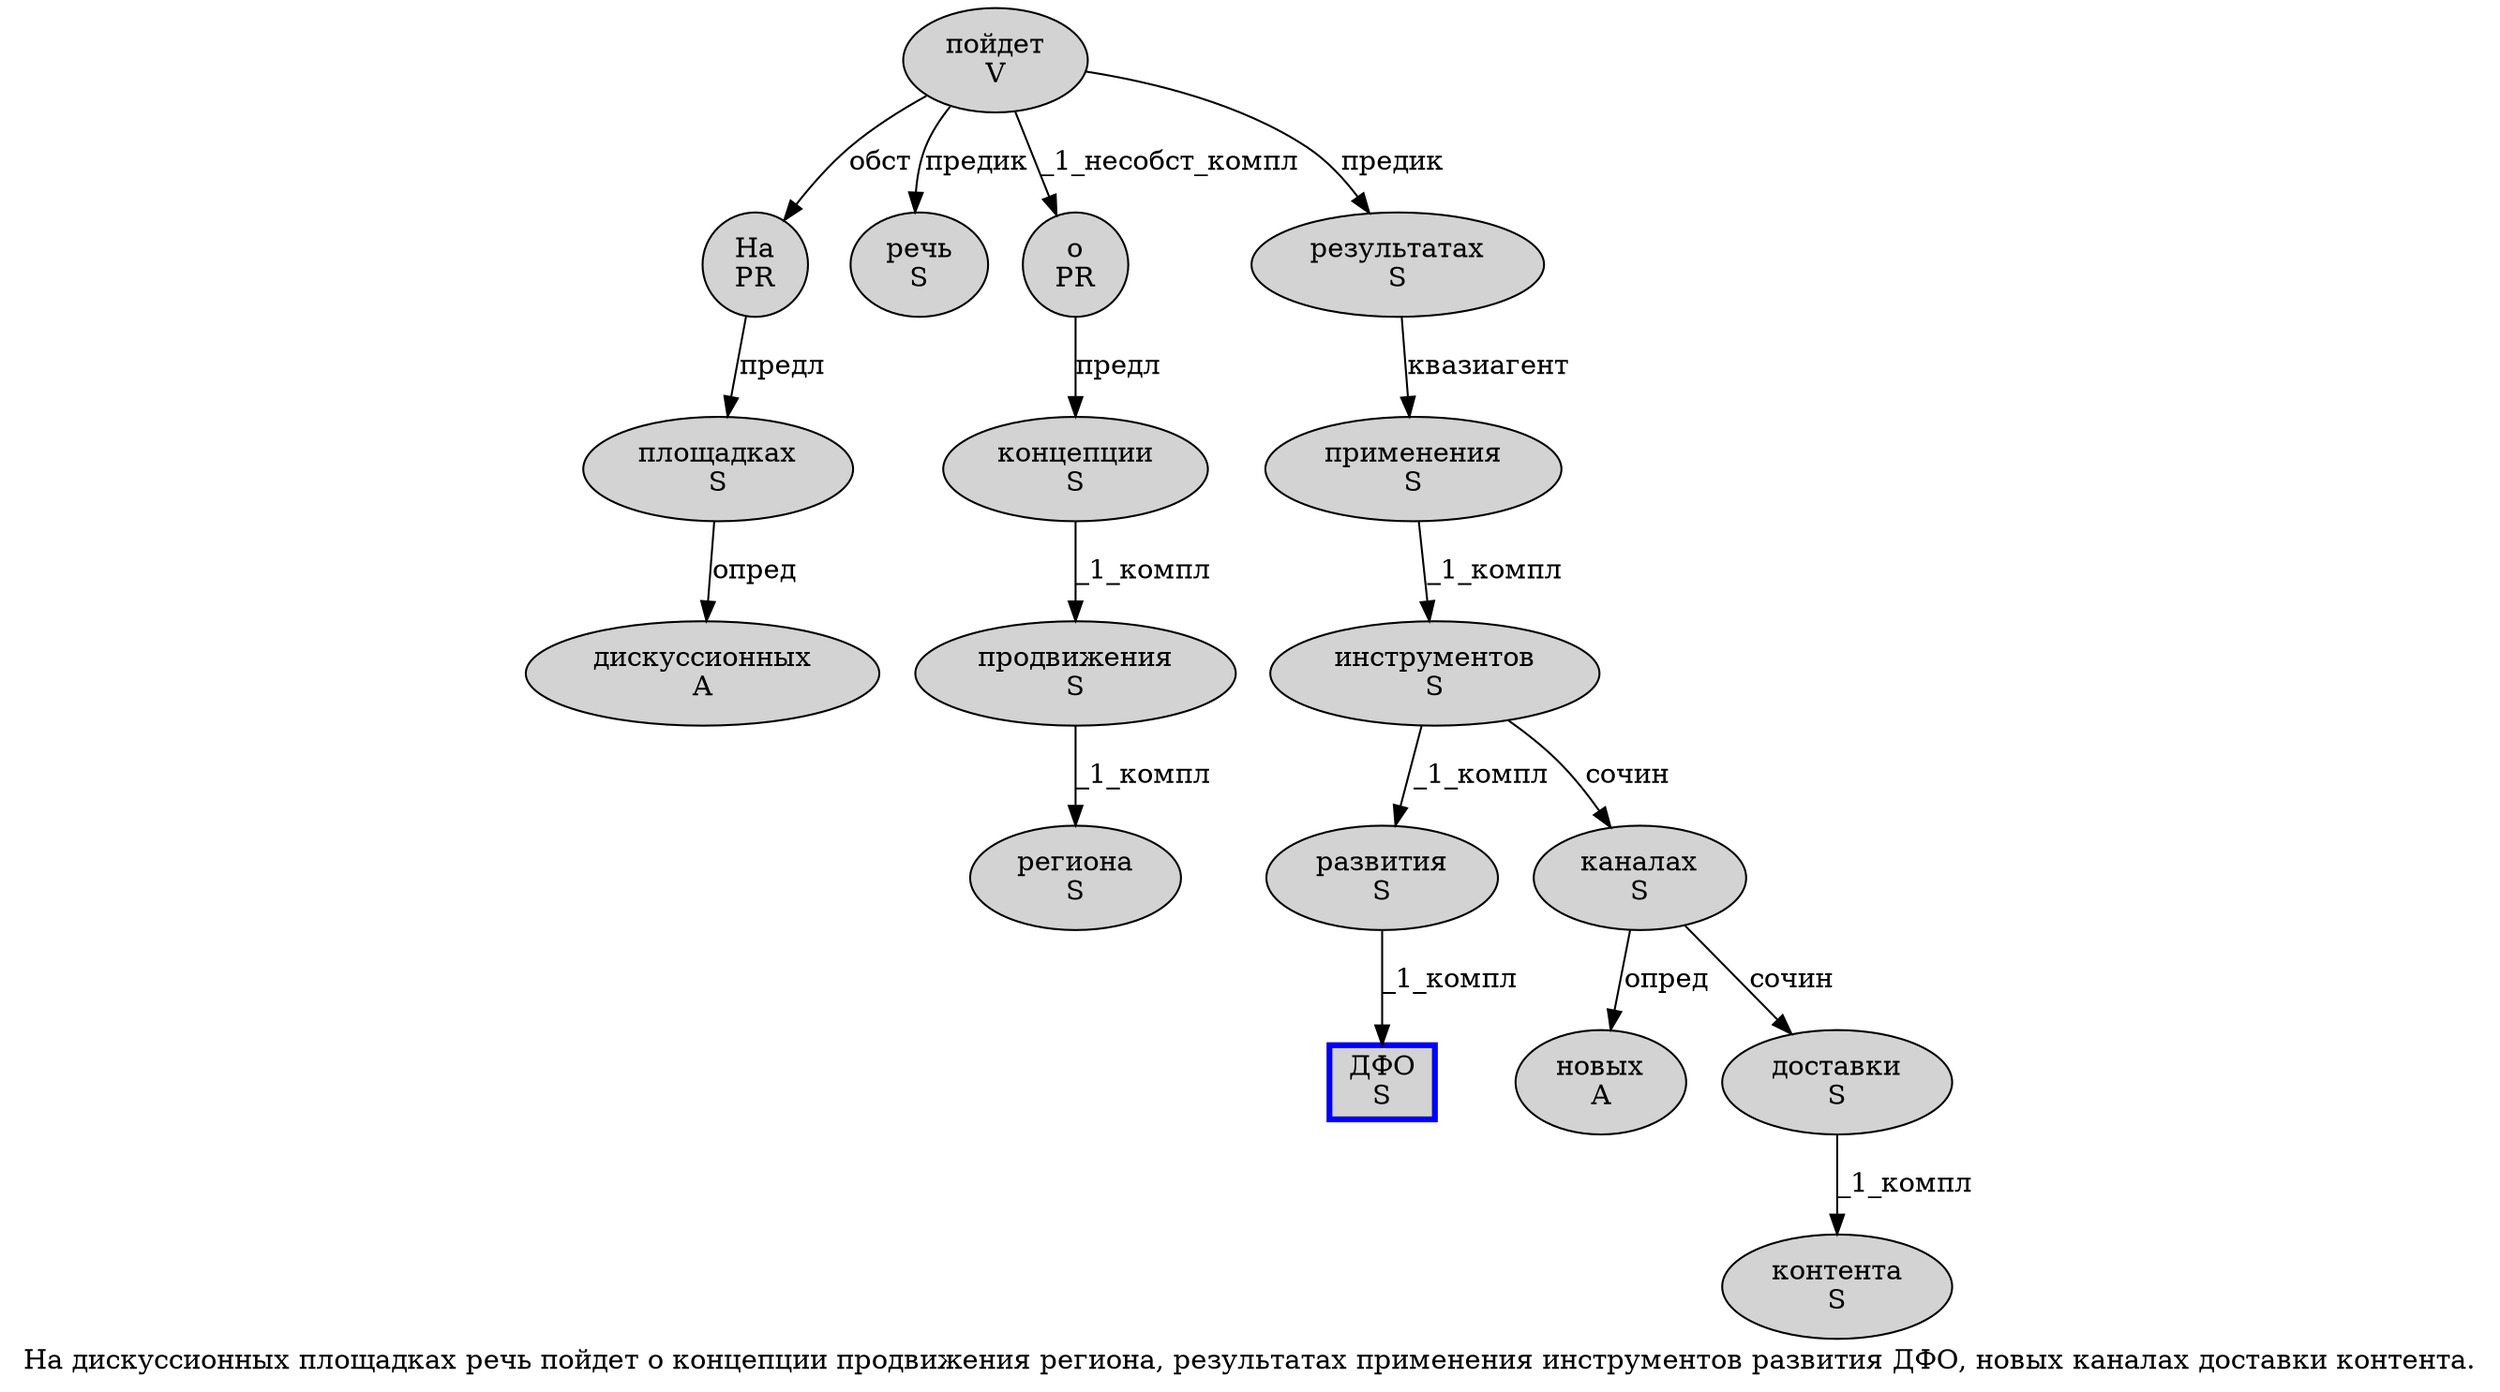 digraph SENTENCE_323 {
	graph [label="На дискуссионных площадках речь пойдет о концепции продвижения региона, результатах применения инструментов развития ДФО, новых каналах доставки контента."]
	node [style=filled]
		0 [label="На
PR" color="" fillcolor=lightgray penwidth=1 shape=ellipse]
		1 [label="дискуссионных
A" color="" fillcolor=lightgray penwidth=1 shape=ellipse]
		2 [label="площадках
S" color="" fillcolor=lightgray penwidth=1 shape=ellipse]
		3 [label="речь
S" color="" fillcolor=lightgray penwidth=1 shape=ellipse]
		4 [label="пойдет
V" color="" fillcolor=lightgray penwidth=1 shape=ellipse]
		5 [label="о
PR" color="" fillcolor=lightgray penwidth=1 shape=ellipse]
		6 [label="концепции
S" color="" fillcolor=lightgray penwidth=1 shape=ellipse]
		7 [label="продвижения
S" color="" fillcolor=lightgray penwidth=1 shape=ellipse]
		8 [label="региона
S" color="" fillcolor=lightgray penwidth=1 shape=ellipse]
		10 [label="результатах
S" color="" fillcolor=lightgray penwidth=1 shape=ellipse]
		11 [label="применения
S" color="" fillcolor=lightgray penwidth=1 shape=ellipse]
		12 [label="инструментов
S" color="" fillcolor=lightgray penwidth=1 shape=ellipse]
		13 [label="развития
S" color="" fillcolor=lightgray penwidth=1 shape=ellipse]
		14 [label="ДФО
S" color=blue fillcolor=lightgray penwidth=3 shape=box]
		16 [label="новых
A" color="" fillcolor=lightgray penwidth=1 shape=ellipse]
		17 [label="каналах
S" color="" fillcolor=lightgray penwidth=1 shape=ellipse]
		18 [label="доставки
S" color="" fillcolor=lightgray penwidth=1 shape=ellipse]
		19 [label="контента
S" color="" fillcolor=lightgray penwidth=1 shape=ellipse]
			5 -> 6 [label="предл"]
			12 -> 13 [label="_1_компл"]
			12 -> 17 [label="сочин"]
			13 -> 14 [label="_1_компл"]
			10 -> 11 [label="квазиагент"]
			11 -> 12 [label="_1_компл"]
			7 -> 8 [label="_1_компл"]
			4 -> 0 [label="обст"]
			4 -> 3 [label="предик"]
			4 -> 5 [label="_1_несобст_компл"]
			4 -> 10 [label="предик"]
			17 -> 16 [label="опред"]
			17 -> 18 [label="сочин"]
			6 -> 7 [label="_1_компл"]
			0 -> 2 [label="предл"]
			2 -> 1 [label="опред"]
			18 -> 19 [label="_1_компл"]
}